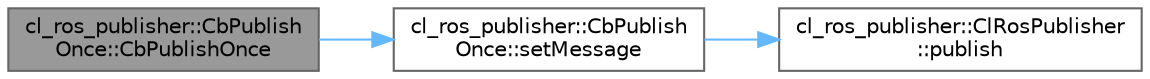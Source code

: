 digraph "cl_ros_publisher::CbPublishOnce::CbPublishOnce"
{
 // LATEX_PDF_SIZE
  bgcolor="transparent";
  edge [fontname=Helvetica,fontsize=10,labelfontname=Helvetica,labelfontsize=10];
  node [fontname=Helvetica,fontsize=10,shape=box,height=0.2,width=0.4];
  rankdir="LR";
  Node1 [label="cl_ros_publisher::CbPublish\lOnce::CbPublishOnce",height=0.2,width=0.4,color="gray40", fillcolor="grey60", style="filled", fontcolor="black",tooltip=" "];
  Node1 -> Node2 [color="steelblue1",style="solid"];
  Node2 [label="cl_ros_publisher::CbPublish\lOnce::setMessage",height=0.2,width=0.4,color="grey40", fillcolor="white", style="filled",URL="$classcl__ros__publisher_1_1CbPublishOnce.html#aedf3cb7940951d76773f46c807f34a58",tooltip=" "];
  Node2 -> Node3 [color="steelblue1",style="solid"];
  Node3 [label="cl_ros_publisher::ClRosPublisher\l::publish",height=0.2,width=0.4,color="grey40", fillcolor="white", style="filled",URL="$classcl__ros__publisher_1_1ClRosPublisher.html#a3517d62fb0703a0a72efe6de7ad1a6d8",tooltip=" "];
}
